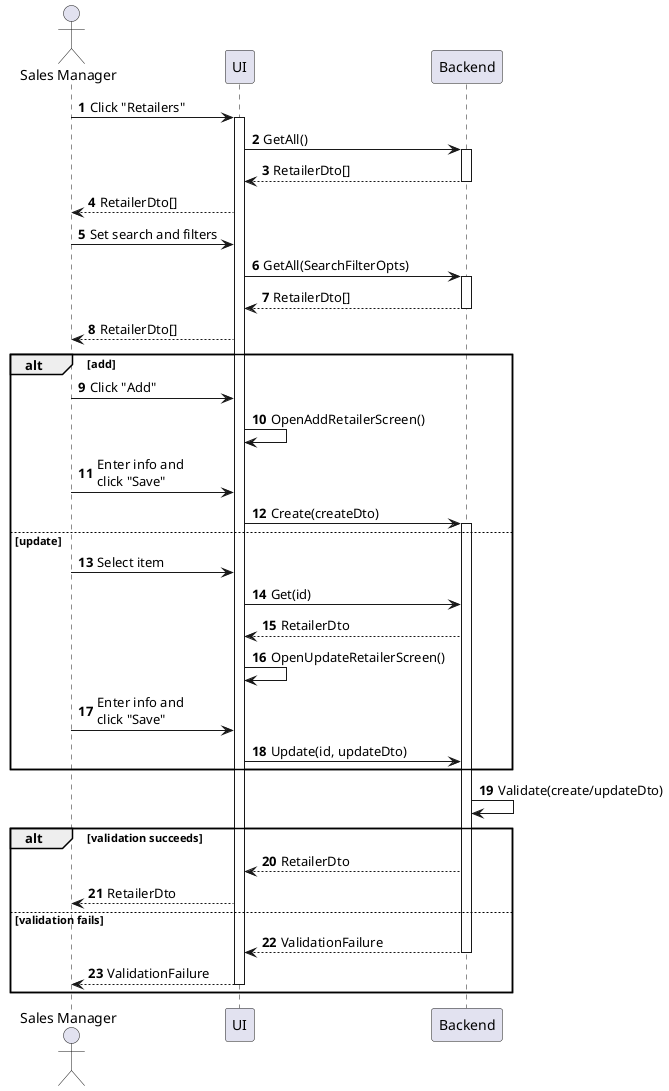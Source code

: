 @startuml retailer-manage
autonumber

actor "Sales Manager" as a
participant UI as f
participant Backend as b

a -> f : Click "Retailers"
activate f
f -> b : GetAll()
activate b
return RetailerDto[]
f --> a : RetailerDto[]
a -> f : Set search and filters
f -> b : GetAll(SearchFilterOpts)
activate b
return RetailerDto[]
f --> a : RetailerDto[]

alt add
    a -> f : Click "Add"
    f -> f : OpenAddRetailerScreen()
    a -> f : Enter info and\nclick "Save"
    f -> b : Create(createDto)
    activate b
else update
    a -> f : Select item
    f -> b : Get(id)
    b --> f : RetailerDto
    f -> f : OpenUpdateRetailerScreen()
    a -> f : Enter info and\nclick "Save"
    f -> b : Update(id, updateDto)
end

b -> b : Validate(create/updateDto)

alt validation succeeds
    b --> f : RetailerDto
    f --> a : RetailerDto
else validation fails
    return ValidationFailure
    return ValidationFailure
end
@enduml